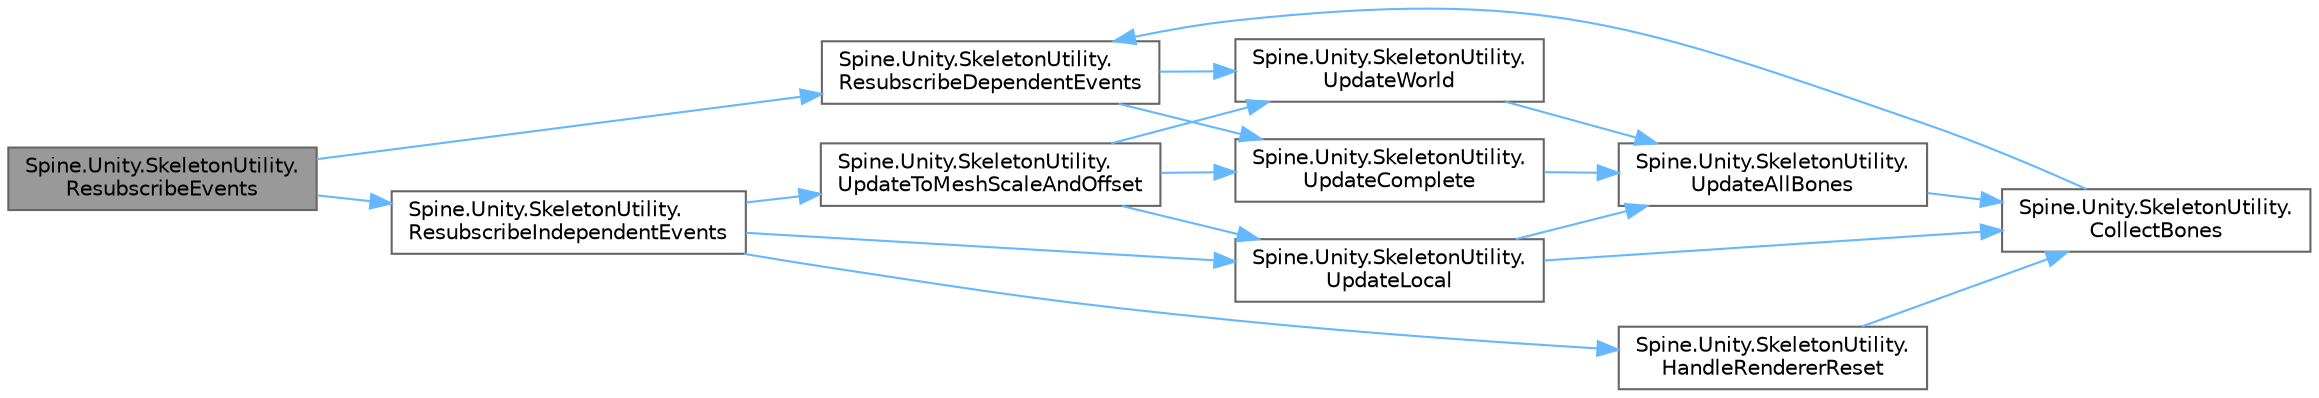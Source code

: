 digraph "Spine.Unity.SkeletonUtility.ResubscribeEvents"
{
 // LATEX_PDF_SIZE
  bgcolor="transparent";
  edge [fontname=Helvetica,fontsize=10,labelfontname=Helvetica,labelfontsize=10];
  node [fontname=Helvetica,fontsize=10,shape=box,height=0.2,width=0.4];
  rankdir="LR";
  Node1 [id="Node000001",label="Spine.Unity.SkeletonUtility.\lResubscribeEvents",height=0.2,width=0.4,color="gray40", fillcolor="grey60", style="filled", fontcolor="black",tooltip=" "];
  Node1 -> Node2 [id="edge18_Node000001_Node000002",color="steelblue1",style="solid",tooltip=" "];
  Node2 [id="Node000002",label="Spine.Unity.SkeletonUtility.\lResubscribeDependentEvents",height=0.2,width=0.4,color="grey40", fillcolor="white", style="filled",URL="$class_spine_1_1_unity_1_1_skeleton_utility.html#aa7e7c6a501192531f761a26de6d3910a",tooltip=" "];
  Node2 -> Node3 [id="edge19_Node000002_Node000003",color="steelblue1",style="solid",tooltip=" "];
  Node3 [id="Node000003",label="Spine.Unity.SkeletonUtility.\lUpdateComplete",height=0.2,width=0.4,color="grey40", fillcolor="white", style="filled",URL="$class_spine_1_1_unity_1_1_skeleton_utility.html#a594711858f18430e3a4bb903cb50b7f9",tooltip=" "];
  Node3 -> Node4 [id="edge20_Node000003_Node000004",color="steelblue1",style="solid",tooltip=" "];
  Node4 [id="Node000004",label="Spine.Unity.SkeletonUtility.\lUpdateAllBones",height=0.2,width=0.4,color="grey40", fillcolor="white", style="filled",URL="$class_spine_1_1_unity_1_1_skeleton_utility.html#a4494dc034768c27c176aa285f53de883",tooltip=" "];
  Node4 -> Node5 [id="edge21_Node000004_Node000005",color="steelblue1",style="solid",tooltip=" "];
  Node5 [id="Node000005",label="Spine.Unity.SkeletonUtility.\lCollectBones",height=0.2,width=0.4,color="grey40", fillcolor="white", style="filled",URL="$class_spine_1_1_unity_1_1_skeleton_utility.html#ae32bbea21478c73e94adea6af43e0a52",tooltip=" "];
  Node5 -> Node2 [id="edge22_Node000005_Node000002",color="steelblue1",style="solid",tooltip=" "];
  Node2 -> Node6 [id="edge23_Node000002_Node000006",color="steelblue1",style="solid",tooltip=" "];
  Node6 [id="Node000006",label="Spine.Unity.SkeletonUtility.\lUpdateWorld",height=0.2,width=0.4,color="grey40", fillcolor="white", style="filled",URL="$class_spine_1_1_unity_1_1_skeleton_utility.html#a118b3e9fc284b8b231e7a66f0ce2fe44",tooltip=" "];
  Node6 -> Node4 [id="edge24_Node000006_Node000004",color="steelblue1",style="solid",tooltip=" "];
  Node1 -> Node7 [id="edge25_Node000001_Node000007",color="steelblue1",style="solid",tooltip=" "];
  Node7 [id="Node000007",label="Spine.Unity.SkeletonUtility.\lResubscribeIndependentEvents",height=0.2,width=0.4,color="grey40", fillcolor="white", style="filled",URL="$class_spine_1_1_unity_1_1_skeleton_utility.html#a35194c0a9bbaefe6179afdc66cccf275",tooltip=" "];
  Node7 -> Node8 [id="edge26_Node000007_Node000008",color="steelblue1",style="solid",tooltip=" "];
  Node8 [id="Node000008",label="Spine.Unity.SkeletonUtility.\lHandleRendererReset",height=0.2,width=0.4,color="grey40", fillcolor="white", style="filled",URL="$class_spine_1_1_unity_1_1_skeleton_utility.html#a3e082cff6cee7236a52c1d2e180858e6",tooltip=" "];
  Node8 -> Node5 [id="edge27_Node000008_Node000005",color="steelblue1",style="solid",tooltip=" "];
  Node7 -> Node9 [id="edge28_Node000007_Node000009",color="steelblue1",style="solid",tooltip=" "];
  Node9 [id="Node000009",label="Spine.Unity.SkeletonUtility.\lUpdateLocal",height=0.2,width=0.4,color="grey40", fillcolor="white", style="filled",URL="$class_spine_1_1_unity_1_1_skeleton_utility.html#a3456ddafc7f626b07ec0226e00c787b9",tooltip=" "];
  Node9 -> Node5 [id="edge29_Node000009_Node000005",color="steelblue1",style="solid",tooltip=" "];
  Node9 -> Node4 [id="edge30_Node000009_Node000004",color="steelblue1",style="solid",tooltip=" "];
  Node7 -> Node10 [id="edge31_Node000007_Node000010",color="steelblue1",style="solid",tooltip=" "];
  Node10 [id="Node000010",label="Spine.Unity.SkeletonUtility.\lUpdateToMeshScaleAndOffset",height=0.2,width=0.4,color="grey40", fillcolor="white", style="filled",URL="$class_spine_1_1_unity_1_1_skeleton_utility.html#ae05385720c5d7aa4f7827c9fe50fe00a",tooltip=" "];
  Node10 -> Node3 [id="edge32_Node000010_Node000003",color="steelblue1",style="solid",tooltip=" "];
  Node10 -> Node9 [id="edge33_Node000010_Node000009",color="steelblue1",style="solid",tooltip=" "];
  Node10 -> Node6 [id="edge34_Node000010_Node000006",color="steelblue1",style="solid",tooltip=" "];
}
